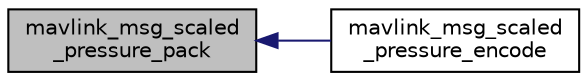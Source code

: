 digraph "mavlink_msg_scaled_pressure_pack"
{
 // INTERACTIVE_SVG=YES
  edge [fontname="Helvetica",fontsize="10",labelfontname="Helvetica",labelfontsize="10"];
  node [fontname="Helvetica",fontsize="10",shape=record];
  rankdir="LR";
  Node1 [label="mavlink_msg_scaled\l_pressure_pack",height=0.2,width=0.4,color="black", fillcolor="grey75", style="filled" fontcolor="black"];
  Node1 -> Node2 [dir="back",color="midnightblue",fontsize="10",style="solid",fontname="Helvetica"];
  Node2 [label="mavlink_msg_scaled\l_pressure_encode",height=0.2,width=0.4,color="black", fillcolor="white", style="filled",URL="$v1_80_2common_2mavlink__msg__scaled__pressure_8h.html#a419fc84dedc403fb53ad1c544b0f76c5",tooltip="Encode a scaled_pressure struct. "];
}
